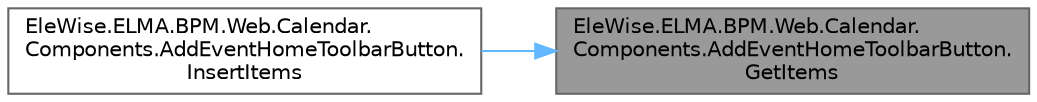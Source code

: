 digraph "EleWise.ELMA.BPM.Web.Calendar.Components.AddEventHomeToolbarButton.GetItems"
{
 // LATEX_PDF_SIZE
  bgcolor="transparent";
  edge [fontname=Helvetica,fontsize=10,labelfontname=Helvetica,labelfontsize=10];
  node [fontname=Helvetica,fontsize=10,shape=box,height=0.2,width=0.4];
  rankdir="RL";
  Node1 [id="Node000001",label="EleWise.ELMA.BPM.Web.Calendar.\lComponents.AddEventHomeToolbarButton.\lGetItems",height=0.2,width=0.4,color="gray40", fillcolor="grey60", style="filled", fontcolor="black",tooltip="Получить список элементов \"Создать событие\" для отрисовки в тулбаре"];
  Node1 -> Node2 [id="edge1_Node000001_Node000002",dir="back",color="steelblue1",style="solid",tooltip=" "];
  Node2 [id="Node000002",label="EleWise.ELMA.BPM.Web.Calendar.\lComponents.AddEventHomeToolbarButton.\lInsertItems",height=0.2,width=0.4,color="grey40", fillcolor="white", style="filled",URL="$class_ele_wise_1_1_e_l_m_a_1_1_b_p_m_1_1_web_1_1_calendar_1_1_components_1_1_add_event_home_toolbar_button.html#a8c0048c7a1e1db82cc9cee67421c7fad",tooltip="Обработать корневой активный элемент"];
}
